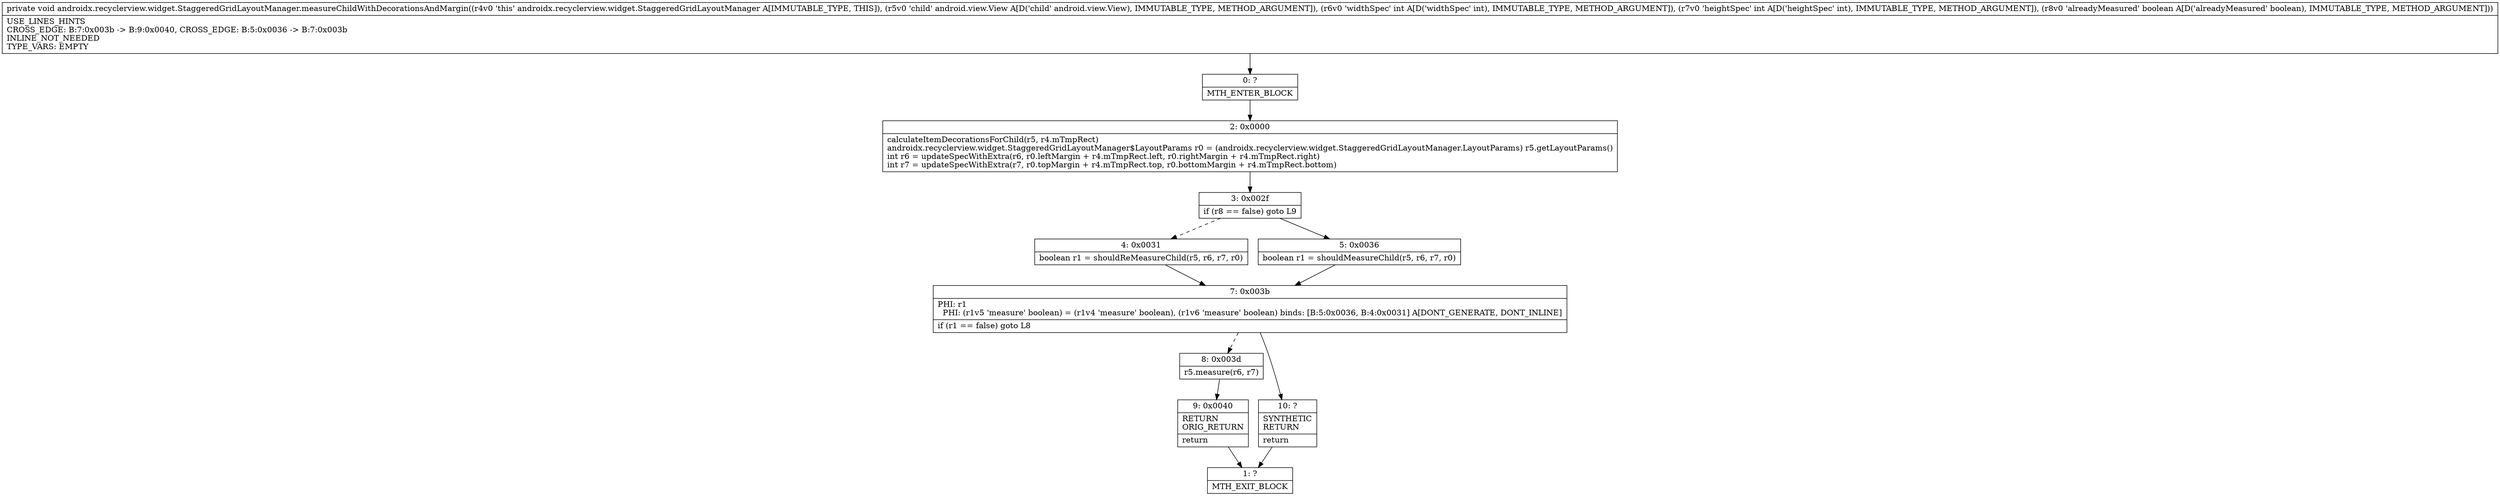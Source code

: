 digraph "CFG forandroidx.recyclerview.widget.StaggeredGridLayoutManager.measureChildWithDecorationsAndMargin(Landroid\/view\/View;IIZ)V" {
Node_0 [shape=record,label="{0\:\ ?|MTH_ENTER_BLOCK\l}"];
Node_2 [shape=record,label="{2\:\ 0x0000|calculateItemDecorationsForChild(r5, r4.mTmpRect)\landroidx.recyclerview.widget.StaggeredGridLayoutManager$LayoutParams r0 = (androidx.recyclerview.widget.StaggeredGridLayoutManager.LayoutParams) r5.getLayoutParams()\lint r6 = updateSpecWithExtra(r6, r0.leftMargin + r4.mTmpRect.left, r0.rightMargin + r4.mTmpRect.right)\lint r7 = updateSpecWithExtra(r7, r0.topMargin + r4.mTmpRect.top, r0.bottomMargin + r4.mTmpRect.bottom)\l}"];
Node_3 [shape=record,label="{3\:\ 0x002f|if (r8 == false) goto L9\l}"];
Node_4 [shape=record,label="{4\:\ 0x0031|boolean r1 = shouldReMeasureChild(r5, r6, r7, r0)\l}"];
Node_7 [shape=record,label="{7\:\ 0x003b|PHI: r1 \l  PHI: (r1v5 'measure' boolean) = (r1v4 'measure' boolean), (r1v6 'measure' boolean) binds: [B:5:0x0036, B:4:0x0031] A[DONT_GENERATE, DONT_INLINE]\l|if (r1 == false) goto L8\l}"];
Node_8 [shape=record,label="{8\:\ 0x003d|r5.measure(r6, r7)\l}"];
Node_9 [shape=record,label="{9\:\ 0x0040|RETURN\lORIG_RETURN\l|return\l}"];
Node_1 [shape=record,label="{1\:\ ?|MTH_EXIT_BLOCK\l}"];
Node_10 [shape=record,label="{10\:\ ?|SYNTHETIC\lRETURN\l|return\l}"];
Node_5 [shape=record,label="{5\:\ 0x0036|boolean r1 = shouldMeasureChild(r5, r6, r7, r0)\l}"];
MethodNode[shape=record,label="{private void androidx.recyclerview.widget.StaggeredGridLayoutManager.measureChildWithDecorationsAndMargin((r4v0 'this' androidx.recyclerview.widget.StaggeredGridLayoutManager A[IMMUTABLE_TYPE, THIS]), (r5v0 'child' android.view.View A[D('child' android.view.View), IMMUTABLE_TYPE, METHOD_ARGUMENT]), (r6v0 'widthSpec' int A[D('widthSpec' int), IMMUTABLE_TYPE, METHOD_ARGUMENT]), (r7v0 'heightSpec' int A[D('heightSpec' int), IMMUTABLE_TYPE, METHOD_ARGUMENT]), (r8v0 'alreadyMeasured' boolean A[D('alreadyMeasured' boolean), IMMUTABLE_TYPE, METHOD_ARGUMENT]))  | USE_LINES_HINTS\lCROSS_EDGE: B:7:0x003b \-\> B:9:0x0040, CROSS_EDGE: B:5:0x0036 \-\> B:7:0x003b\lINLINE_NOT_NEEDED\lTYPE_VARS: EMPTY\l}"];
MethodNode -> Node_0;Node_0 -> Node_2;
Node_2 -> Node_3;
Node_3 -> Node_4[style=dashed];
Node_3 -> Node_5;
Node_4 -> Node_7;
Node_7 -> Node_8[style=dashed];
Node_7 -> Node_10;
Node_8 -> Node_9;
Node_9 -> Node_1;
Node_10 -> Node_1;
Node_5 -> Node_7;
}

